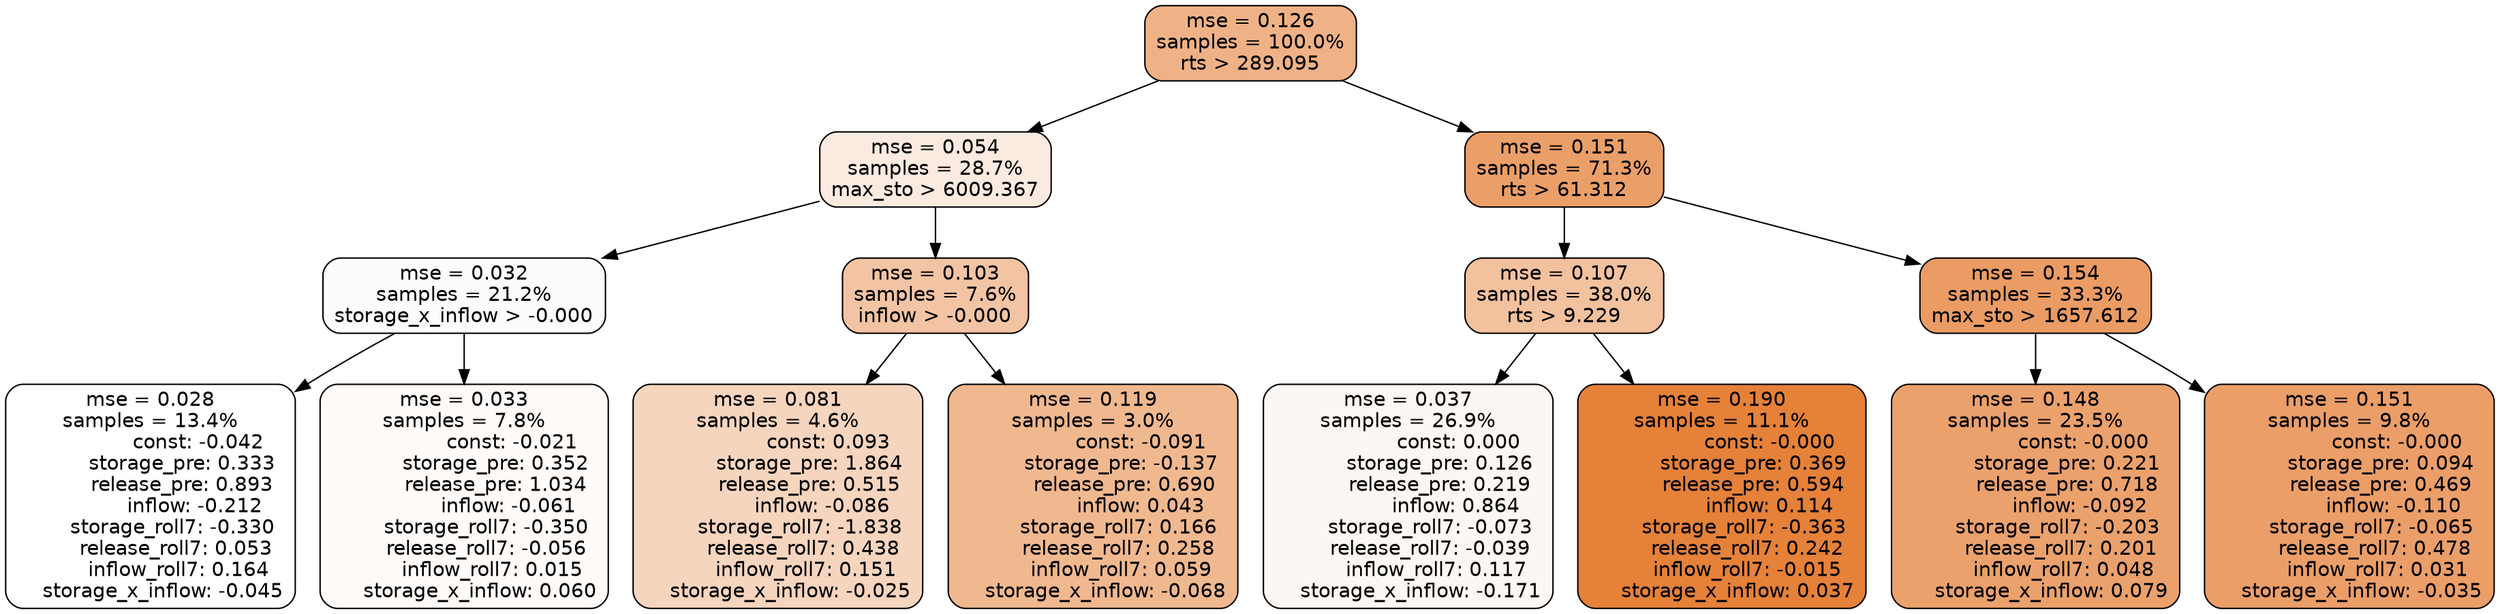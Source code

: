 digraph tree {
node [shape=rectangle, style="filled, rounded", color="black", fontname=helvetica] ;
edge [fontname=helvetica] ;
	"0" [label="mse = 0.126
samples = 100.0%
rts > 289.095", fillcolor="#efb286"]
	"8" [label="mse = 0.054
samples = 28.7%
max_sto > 6009.367", fillcolor="#faeadf"]
	"1" [label="mse = 0.151
samples = 71.3%
rts > 61.312", fillcolor="#eb9f68"]
	"9" [label="mse = 0.032
samples = 21.2%
storage_x_inflow > -0.000", fillcolor="#fefcfa"]
	"12" [label="mse = 0.103
samples = 7.6%
inflow > -0.000", fillcolor="#f2c4a3"]
	"2" [label="mse = 0.107
samples = 38.0%
rts > 9.229", fillcolor="#f2c19e"]
	"5" [label="mse = 0.154
samples = 33.3%
max_sto > 1657.612", fillcolor="#ea9c64"]
	"10" [label="mse = 0.028
samples = 13.4%
               const: -0.042
          storage_pre: 0.333
          release_pre: 0.893
              inflow: -0.212
       storage_roll7: -0.330
        release_roll7: 0.053
         inflow_roll7: 0.164
    storage_x_inflow: -0.045", fillcolor="#ffffff"]
	"11" [label="mse = 0.033
samples = 7.8%
               const: -0.021
          storage_pre: 0.352
          release_pre: 1.034
              inflow: -0.061
       storage_roll7: -0.350
       release_roll7: -0.056
         inflow_roll7: 0.015
     storage_x_inflow: 0.060", fillcolor="#fefbf9"]
	"13" [label="mse = 0.081
samples = 4.6%
                const: 0.093
          storage_pre: 1.864
          release_pre: 0.515
              inflow: -0.086
       storage_roll7: -1.838
        release_roll7: 0.438
         inflow_roll7: 0.151
    storage_x_inflow: -0.025", fillcolor="#f6d5be"]
	"14" [label="mse = 0.119
samples = 3.0%
               const: -0.091
         storage_pre: -0.137
          release_pre: 0.690
               inflow: 0.043
        storage_roll7: 0.166
        release_roll7: 0.258
         inflow_roll7: 0.059
    storage_x_inflow: -0.068", fillcolor="#f0b88f"]
	"3" [label="mse = 0.037
samples = 26.9%
                const: 0.000
          storage_pre: 0.126
          release_pre: 0.219
               inflow: 0.864
       storage_roll7: -0.073
       release_roll7: -0.039
         inflow_roll7: 0.117
    storage_x_inflow: -0.171", fillcolor="#fdf7f3"]
	"4" [label="mse = 0.190
samples = 11.1%
               const: -0.000
          storage_pre: 0.369
          release_pre: 0.594
               inflow: 0.114
       storage_roll7: -0.363
        release_roll7: 0.242
        inflow_roll7: -0.015
     storage_x_inflow: 0.037", fillcolor="#e58139"]
	"6" [label="mse = 0.148
samples = 23.5%
               const: -0.000
          storage_pre: 0.221
          release_pre: 0.718
              inflow: -0.092
       storage_roll7: -0.203
        release_roll7: 0.201
         inflow_roll7: 0.048
     storage_x_inflow: 0.079", fillcolor="#eba16c"]
	"7" [label="mse = 0.151
samples = 9.8%
               const: -0.000
          storage_pre: 0.094
          release_pre: 0.469
              inflow: -0.110
       storage_roll7: -0.065
        release_roll7: 0.478
         inflow_roll7: 0.031
    storage_x_inflow: -0.035", fillcolor="#eb9e68"]

	"0" -> "1"
	"0" -> "8"
	"8" -> "9"
	"8" -> "12"
	"1" -> "2"
	"1" -> "5"
	"9" -> "10"
	"9" -> "11"
	"12" -> "13"
	"12" -> "14"
	"2" -> "3"
	"2" -> "4"
	"5" -> "6"
	"5" -> "7"
}